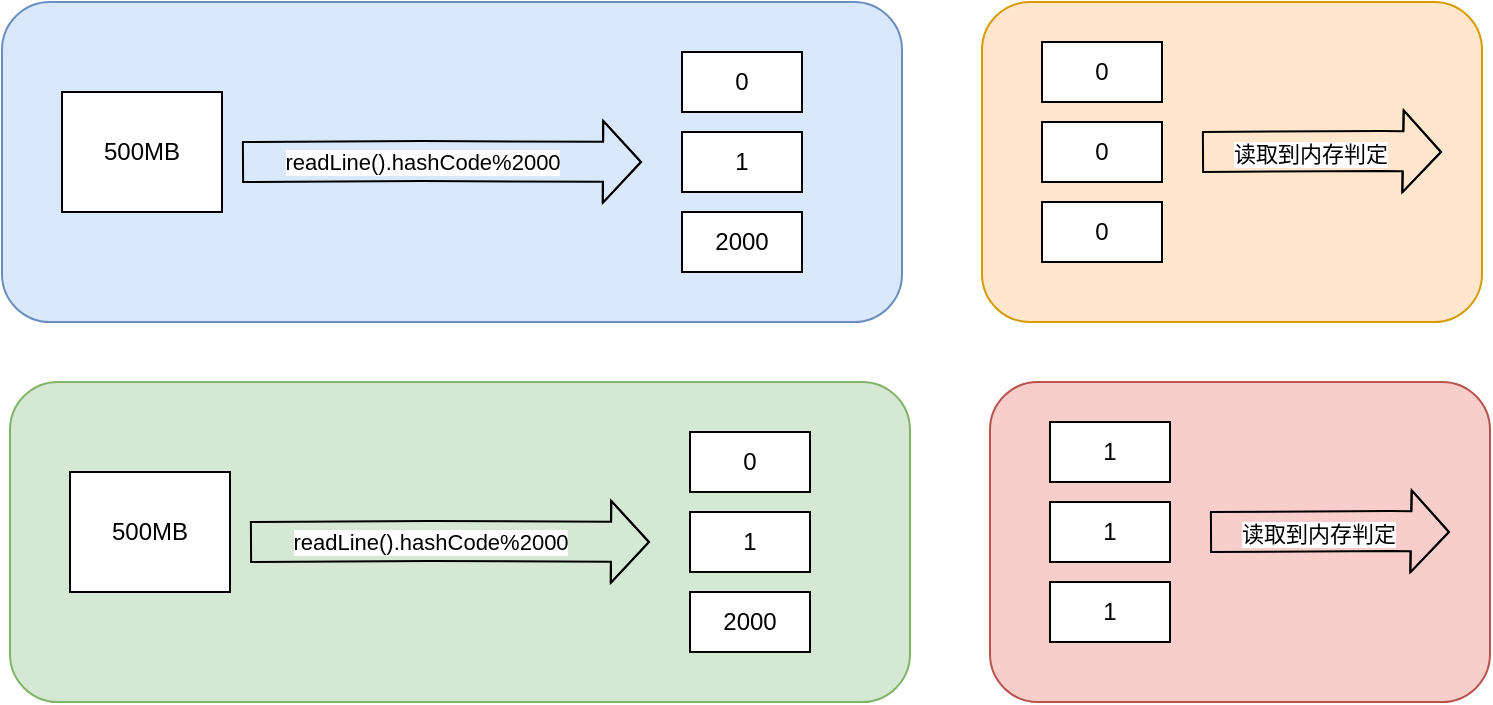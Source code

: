 <mxfile version="20.4.0" type="github">
  <diagram id="_DMwPXfOo5LLaddYjXr0" name="第 1 页">
    <mxGraphModel dx="1038" dy="579" grid="1" gridSize="10" guides="1" tooltips="1" connect="1" arrows="1" fold="1" page="1" pageScale="1" pageWidth="827" pageHeight="1169" math="0" shadow="0">
      <root>
        <mxCell id="0" />
        <mxCell id="1" parent="0" />
        <mxCell id="9INp6jQoci3NKrgzeGBN-2" value="" style="rounded=1;whiteSpace=wrap;html=1;fillColor=#dae8fc;strokeColor=#6c8ebf;" vertex="1" parent="1">
          <mxGeometry x="40" y="110" width="450" height="160" as="geometry" />
        </mxCell>
        <mxCell id="9INp6jQoci3NKrgzeGBN-3" value="500MB" style="rounded=0;whiteSpace=wrap;html=1;" vertex="1" parent="1">
          <mxGeometry x="70" y="155" width="80" height="60" as="geometry" />
        </mxCell>
        <mxCell id="9INp6jQoci3NKrgzeGBN-4" value="readLine().hashCode%2000" style="shape=flexArrow;endArrow=classic;html=1;rounded=0;endWidth=20;width=20;" edge="1" parent="1">
          <mxGeometry x="-0.1" width="50" height="50" relative="1" as="geometry">
            <mxPoint x="160" y="190" as="sourcePoint" />
            <mxPoint x="360" y="190" as="targetPoint" />
            <Array as="points">
              <mxPoint x="250" y="189.5" />
            </Array>
            <mxPoint y="1" as="offset" />
          </mxGeometry>
        </mxCell>
        <mxCell id="9INp6jQoci3NKrgzeGBN-6" value="0" style="rounded=0;whiteSpace=wrap;html=1;" vertex="1" parent="1">
          <mxGeometry x="380" y="135" width="60" height="30" as="geometry" />
        </mxCell>
        <mxCell id="9INp6jQoci3NKrgzeGBN-7" value="1" style="rounded=0;whiteSpace=wrap;html=1;" vertex="1" parent="1">
          <mxGeometry x="380" y="175" width="60" height="30" as="geometry" />
        </mxCell>
        <mxCell id="9INp6jQoci3NKrgzeGBN-8" value="2000" style="rounded=0;whiteSpace=wrap;html=1;" vertex="1" parent="1">
          <mxGeometry x="380" y="215" width="60" height="30" as="geometry" />
        </mxCell>
        <mxCell id="9INp6jQoci3NKrgzeGBN-9" value="" style="rounded=1;whiteSpace=wrap;html=1;fillColor=#ffe6cc;strokeColor=#d79b00;" vertex="1" parent="1">
          <mxGeometry x="530" y="110" width="250" height="160" as="geometry" />
        </mxCell>
        <mxCell id="9INp6jQoci3NKrgzeGBN-10" value="0" style="rounded=0;whiteSpace=wrap;html=1;" vertex="1" parent="1">
          <mxGeometry x="380" y="135" width="60" height="30" as="geometry" />
        </mxCell>
        <mxCell id="9INp6jQoci3NKrgzeGBN-11" value="1" style="rounded=0;whiteSpace=wrap;html=1;" vertex="1" parent="1">
          <mxGeometry x="380" y="175" width="60" height="30" as="geometry" />
        </mxCell>
        <mxCell id="9INp6jQoci3NKrgzeGBN-12" value="0" style="rounded=0;whiteSpace=wrap;html=1;" vertex="1" parent="1">
          <mxGeometry x="560" y="210" width="60" height="30" as="geometry" />
        </mxCell>
        <mxCell id="9INp6jQoci3NKrgzeGBN-13" value="0" style="rounded=0;whiteSpace=wrap;html=1;" vertex="1" parent="1">
          <mxGeometry x="560" y="130" width="60" height="30" as="geometry" />
        </mxCell>
        <mxCell id="9INp6jQoci3NKrgzeGBN-14" value="0" style="rounded=0;whiteSpace=wrap;html=1;" vertex="1" parent="1">
          <mxGeometry x="560" y="170" width="60" height="30" as="geometry" />
        </mxCell>
        <mxCell id="9INp6jQoci3NKrgzeGBN-15" value="读取到内存判定" style="shape=flexArrow;endArrow=classic;html=1;rounded=0;endWidth=20;width=20;" edge="1" parent="1">
          <mxGeometry x="-0.1" width="50" height="50" relative="1" as="geometry">
            <mxPoint x="640" y="185" as="sourcePoint" />
            <mxPoint x="760" y="185" as="targetPoint" />
            <Array as="points">
              <mxPoint x="730" y="184.5" />
            </Array>
            <mxPoint y="1" as="offset" />
          </mxGeometry>
        </mxCell>
        <mxCell id="9INp6jQoci3NKrgzeGBN-16" value="" style="rounded=1;whiteSpace=wrap;html=1;fillColor=#d5e8d4;strokeColor=#82b366;" vertex="1" parent="1">
          <mxGeometry x="44" y="300" width="450" height="160" as="geometry" />
        </mxCell>
        <mxCell id="9INp6jQoci3NKrgzeGBN-17" value="500MB" style="rounded=0;whiteSpace=wrap;html=1;" vertex="1" parent="1">
          <mxGeometry x="74" y="345" width="80" height="60" as="geometry" />
        </mxCell>
        <mxCell id="9INp6jQoci3NKrgzeGBN-18" value="readLine().hashCode%2000" style="shape=flexArrow;endArrow=classic;html=1;rounded=0;endWidth=20;width=20;" edge="1" parent="1">
          <mxGeometry x="-0.1" width="50" height="50" relative="1" as="geometry">
            <mxPoint x="164" y="380" as="sourcePoint" />
            <mxPoint x="364" y="380" as="targetPoint" />
            <Array as="points">
              <mxPoint x="254" y="379.5" />
            </Array>
            <mxPoint y="1" as="offset" />
          </mxGeometry>
        </mxCell>
        <mxCell id="9INp6jQoci3NKrgzeGBN-19" value="0" style="rounded=0;whiteSpace=wrap;html=1;" vertex="1" parent="1">
          <mxGeometry x="384" y="325" width="60" height="30" as="geometry" />
        </mxCell>
        <mxCell id="9INp6jQoci3NKrgzeGBN-20" value="1" style="rounded=0;whiteSpace=wrap;html=1;" vertex="1" parent="1">
          <mxGeometry x="384" y="365" width="60" height="30" as="geometry" />
        </mxCell>
        <mxCell id="9INp6jQoci3NKrgzeGBN-21" value="2000" style="rounded=0;whiteSpace=wrap;html=1;" vertex="1" parent="1">
          <mxGeometry x="384" y="405" width="60" height="30" as="geometry" />
        </mxCell>
        <mxCell id="9INp6jQoci3NKrgzeGBN-22" value="" style="rounded=1;whiteSpace=wrap;html=1;fillColor=#f8cecc;strokeColor=#b85450;" vertex="1" parent="1">
          <mxGeometry x="534" y="300" width="250" height="160" as="geometry" />
        </mxCell>
        <mxCell id="9INp6jQoci3NKrgzeGBN-23" value="0" style="rounded=0;whiteSpace=wrap;html=1;" vertex="1" parent="1">
          <mxGeometry x="384" y="325" width="60" height="30" as="geometry" />
        </mxCell>
        <mxCell id="9INp6jQoci3NKrgzeGBN-24" value="1" style="rounded=0;whiteSpace=wrap;html=1;" vertex="1" parent="1">
          <mxGeometry x="384" y="365" width="60" height="30" as="geometry" />
        </mxCell>
        <mxCell id="9INp6jQoci3NKrgzeGBN-25" value="1" style="rounded=0;whiteSpace=wrap;html=1;" vertex="1" parent="1">
          <mxGeometry x="564" y="400" width="60" height="30" as="geometry" />
        </mxCell>
        <mxCell id="9INp6jQoci3NKrgzeGBN-26" value="1" style="rounded=0;whiteSpace=wrap;html=1;" vertex="1" parent="1">
          <mxGeometry x="564" y="320" width="60" height="30" as="geometry" />
        </mxCell>
        <mxCell id="9INp6jQoci3NKrgzeGBN-27" value="1" style="rounded=0;whiteSpace=wrap;html=1;" vertex="1" parent="1">
          <mxGeometry x="564" y="360" width="60" height="30" as="geometry" />
        </mxCell>
        <mxCell id="9INp6jQoci3NKrgzeGBN-28" value="读取到内存判定" style="shape=flexArrow;endArrow=classic;html=1;rounded=0;endWidth=20;width=20;" edge="1" parent="1">
          <mxGeometry x="-0.1" width="50" height="50" relative="1" as="geometry">
            <mxPoint x="644" y="375" as="sourcePoint" />
            <mxPoint x="764" y="375" as="targetPoint" />
            <Array as="points">
              <mxPoint x="734" y="374.5" />
            </Array>
            <mxPoint y="1" as="offset" />
          </mxGeometry>
        </mxCell>
      </root>
    </mxGraphModel>
  </diagram>
</mxfile>
